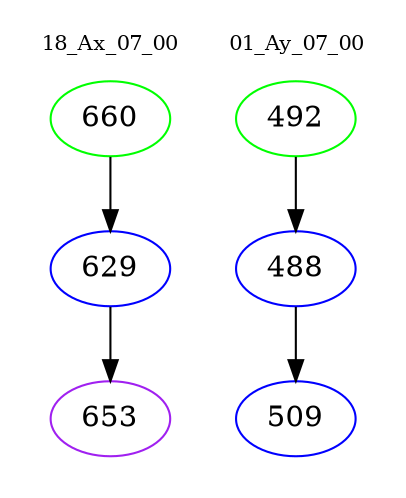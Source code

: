 digraph{
subgraph cluster_0 {
color = white
label = "18_Ax_07_00";
fontsize=10;
T0_660 [label="660", color="green"]
T0_660 -> T0_629 [color="black"]
T0_629 [label="629", color="blue"]
T0_629 -> T0_653 [color="black"]
T0_653 [label="653", color="purple"]
}
subgraph cluster_1 {
color = white
label = "01_Ay_07_00";
fontsize=10;
T1_492 [label="492", color="green"]
T1_492 -> T1_488 [color="black"]
T1_488 [label="488", color="blue"]
T1_488 -> T1_509 [color="black"]
T1_509 [label="509", color="blue"]
}
}
